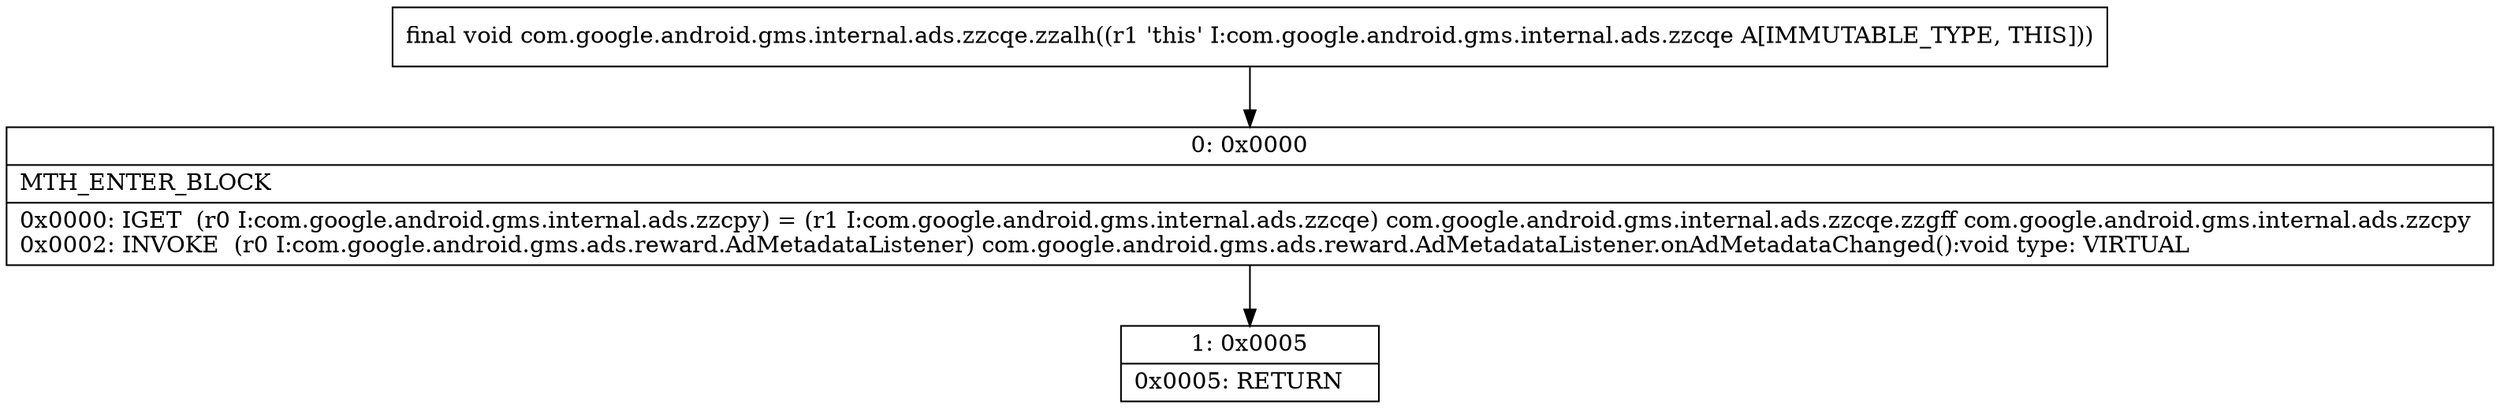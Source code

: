 digraph "CFG forcom.google.android.gms.internal.ads.zzcqe.zzalh()V" {
Node_0 [shape=record,label="{0\:\ 0x0000|MTH_ENTER_BLOCK\l|0x0000: IGET  (r0 I:com.google.android.gms.internal.ads.zzcpy) = (r1 I:com.google.android.gms.internal.ads.zzcqe) com.google.android.gms.internal.ads.zzcqe.zzgff com.google.android.gms.internal.ads.zzcpy \l0x0002: INVOKE  (r0 I:com.google.android.gms.ads.reward.AdMetadataListener) com.google.android.gms.ads.reward.AdMetadataListener.onAdMetadataChanged():void type: VIRTUAL \l}"];
Node_1 [shape=record,label="{1\:\ 0x0005|0x0005: RETURN   \l}"];
MethodNode[shape=record,label="{final void com.google.android.gms.internal.ads.zzcqe.zzalh((r1 'this' I:com.google.android.gms.internal.ads.zzcqe A[IMMUTABLE_TYPE, THIS])) }"];
MethodNode -> Node_0;
Node_0 -> Node_1;
}

